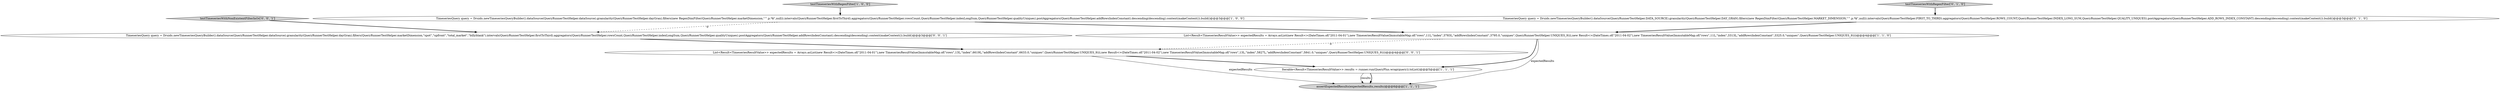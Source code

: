 digraph {
3 [style = filled, label = "TimeseriesQuery query = Druids.newTimeseriesQueryBuilder().dataSource(QueryRunnerTestHelper.dataSource).granularity(QueryRunnerTestHelper.dayGran).filters(new RegexDimFilter(QueryRunnerTestHelper.marketDimension,\"^.p.*$\",null)).intervals(QueryRunnerTestHelper.firstToThird).aggregators(QueryRunnerTestHelper.rowsCount,QueryRunnerTestHelper.indexLongSum,QueryRunnerTestHelper.qualityUniques).postAggregators(QueryRunnerTestHelper.addRowsIndexConstant).descending(descending).context(makeContext()).build()@@@3@@@['1', '0', '0']", fillcolor = white, shape = ellipse image = "AAA0AAABBB1BBB"];
4 [style = filled, label = "List<Result<TimeseriesResultValue>> expectedResults = Arrays.asList(new Result<>(DateTimes.of(\"2011-04-01\"),new TimeseriesResultValue(ImmutableMap.of(\"rows\",11L,\"index\",3783L,\"addRowsIndexConstant\",3795.0,\"uniques\",QueryRunnerTestHelper.UNIQUES_9))),new Result<>(DateTimes.of(\"2011-04-02\"),new TimeseriesResultValue(ImmutableMap.of(\"rows\",11L,\"index\",3313L,\"addRowsIndexConstant\",3325.0,\"uniques\",QueryRunnerTestHelper.UNIQUES_9))))@@@4@@@['1', '1', '0']", fillcolor = white, shape = ellipse image = "AAA0AAABBB1BBB"];
8 [style = filled, label = "TimeseriesQuery query = Druids.newTimeseriesQueryBuilder().dataSource(QueryRunnerTestHelper.dataSource).granularity(QueryRunnerTestHelper.dayGran).filters(QueryRunnerTestHelper.marketDimension,\"spot\",\"upfront\",\"total_market\",\"billyblank\").intervals(QueryRunnerTestHelper.firstToThird).aggregators(QueryRunnerTestHelper.rowsCount,QueryRunnerTestHelper.indexLongSum,QueryRunnerTestHelper.qualityUniques).postAggregators(QueryRunnerTestHelper.addRowsIndexConstant).descending(descending).context(makeContext()).build()@@@3@@@['0', '0', '1']", fillcolor = white, shape = ellipse image = "AAA0AAABBB3BBB"];
0 [style = filled, label = "testTimeseriesWithRegexFilter['1', '0', '0']", fillcolor = lightgray, shape = diamond image = "AAA0AAABBB1BBB"];
2 [style = filled, label = "assertExpectedResults(expectedResults,results)@@@6@@@['1', '1', '1']", fillcolor = lightgray, shape = ellipse image = "AAA0AAABBB1BBB"];
5 [style = filled, label = "TimeseriesQuery query = Druids.newTimeseriesQueryBuilder().dataSource(QueryRunnerTestHelper.DATA_SOURCE).granularity(QueryRunnerTestHelper.DAY_GRAN).filters(new RegexDimFilter(QueryRunnerTestHelper.MARKET_DIMENSION,\"^.p.*$\",null)).intervals(QueryRunnerTestHelper.FIRST_TO_THIRD).aggregators(QueryRunnerTestHelper.ROWS_COUNT,QueryRunnerTestHelper.INDEX_LONG_SUM,QueryRunnerTestHelper.QUALITY_UNIQUES).postAggregators(QueryRunnerTestHelper.ADD_ROWS_INDEX_CONSTANT).descending(descending).context(makeContext()).build()@@@3@@@['0', '1', '0']", fillcolor = white, shape = ellipse image = "AAA0AAABBB2BBB"];
6 [style = filled, label = "testTimeseriesWithRegexFilter['0', '1', '0']", fillcolor = lightgray, shape = diamond image = "AAA0AAABBB2BBB"];
9 [style = filled, label = "testTimeseriesWithNonExistentFilterInOr['0', '0', '1']", fillcolor = lightgray, shape = diamond image = "AAA0AAABBB3BBB"];
7 [style = filled, label = "List<Result<TimeseriesResultValue>> expectedResults = Arrays.asList(new Result<>(DateTimes.of(\"2011-04-01\"),new TimeseriesResultValue(ImmutableMap.of(\"rows\",13L,\"index\",6619L,\"addRowsIndexConstant\",6633.0,\"uniques\",QueryRunnerTestHelper.UNIQUES_9))),new Result<>(DateTimes.of(\"2011-04-02\"),new TimeseriesResultValue(ImmutableMap.of(\"rows\",13L,\"index\",5827L,\"addRowsIndexConstant\",5841.0,\"uniques\",QueryRunnerTestHelper.UNIQUES_9))))@@@4@@@['0', '0', '1']", fillcolor = white, shape = ellipse image = "AAA0AAABBB3BBB"];
1 [style = filled, label = "Iterable<Result<TimeseriesResultValue>> results = runner.run(QueryPlus.wrap(query)).toList()@@@5@@@['1', '1', '1']", fillcolor = white, shape = ellipse image = "AAA0AAABBB1BBB"];
0->3 [style = bold, label=""];
3->8 [style = dashed, label="0"];
4->2 [style = solid, label="expectedResults"];
6->5 [style = bold, label=""];
1->2 [style = bold, label=""];
4->1 [style = bold, label=""];
7->2 [style = solid, label="expectedResults"];
7->1 [style = bold, label=""];
1->2 [style = solid, label="results"];
9->8 [style = bold, label=""];
4->7 [style = dashed, label="0"];
3->4 [style = bold, label=""];
5->4 [style = bold, label=""];
8->7 [style = bold, label=""];
}
